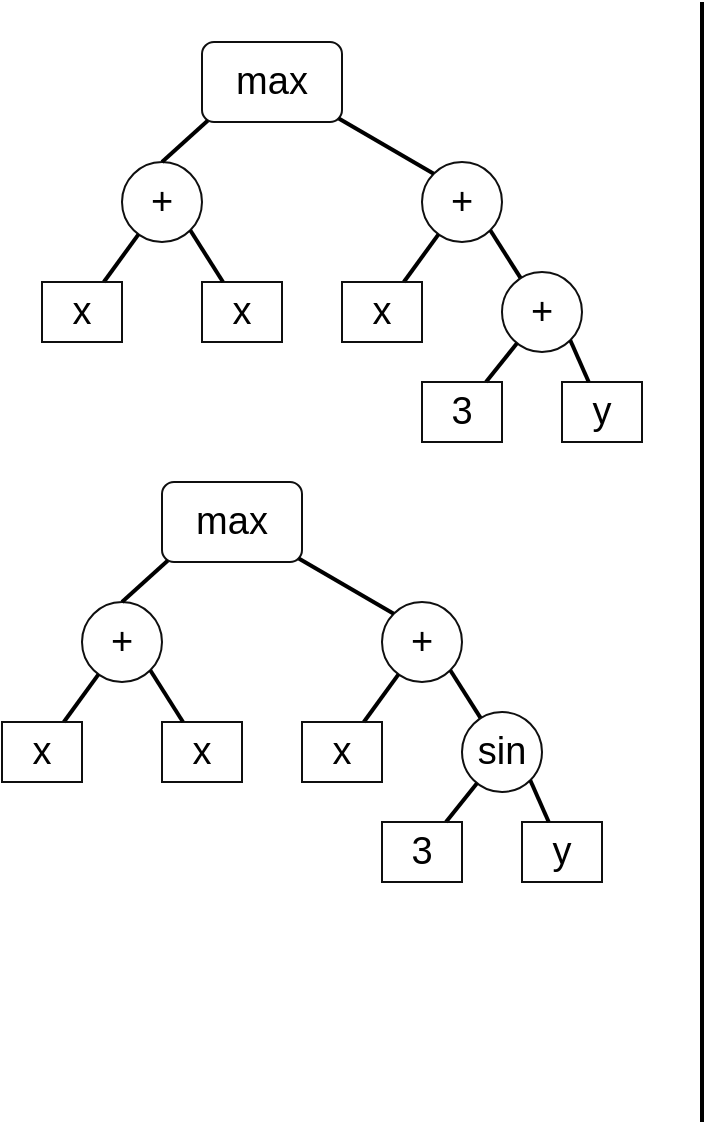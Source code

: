 <mxfile version="13.6.2" type="device"><diagram name="Page-1" id="97916047-d0de-89f5-080d-49f4d83e522f"><mxGraphModel dx="4074" dy="2151" grid="1" gridSize="10" guides="1" tooltips="1" connect="1" arrows="1" fold="1" page="1" pageScale="1.5" pageWidth="1169" pageHeight="827" background="#ffffff" math="0" shadow="0"><root><mxCell id="0"/><mxCell id="1" parent="0"/><mxCell id="tduD4phtHk4Li-9isEQu-180" value="max" style="rounded=1;whiteSpace=wrap;html=1;shadow=0;glass=0;sketch=0;strokeColor=#0F0F0F;fillColor=none;gradientColor=none;fontSize=19;align=center;" vertex="1" parent="1"><mxGeometry x="990" y="500" width="70" height="40" as="geometry"/></mxCell><mxCell id="tduD4phtHk4Li-9isEQu-181" value="+" style="ellipse;whiteSpace=wrap;html=1;aspect=fixed;rounded=0;shadow=0;glass=0;sketch=0;strokeColor=#0F0F0F;fillColor=none;gradientColor=none;fontSize=19;align=center;" vertex="1" parent="1"><mxGeometry x="950" y="560" width="40" height="40" as="geometry"/></mxCell><mxCell id="tduD4phtHk4Li-9isEQu-183" value="" style="endArrow=none;html=1;strokeColor=#000000;strokeWidth=2;fontSize=19;align=left;" edge="1" parent="1" source="tduD4phtHk4Li-9isEQu-184" target="tduD4phtHk4Li-9isEQu-181"><mxGeometry width="50" height="50" relative="1" as="geometry"><mxPoint x="827" y="570" as="sourcePoint"/><mxPoint x="877" y="520" as="targetPoint"/></mxGeometry></mxCell><mxCell id="tduD4phtHk4Li-9isEQu-184" value="x" style="rounded=0;whiteSpace=wrap;html=1;shadow=0;glass=0;sketch=0;strokeColor=#0F0F0F;fillColor=none;gradientColor=none;fontSize=19;align=center;" vertex="1" parent="1"><mxGeometry x="910" y="620" width="40" height="30" as="geometry"/></mxCell><mxCell id="tduD4phtHk4Li-9isEQu-185" value="x" style="rounded=0;whiteSpace=wrap;html=1;shadow=0;glass=0;sketch=0;strokeColor=#0F0F0F;fillColor=none;gradientColor=none;fontSize=19;align=center;" vertex="1" parent="1"><mxGeometry x="990" y="620" width="40" height="30" as="geometry"/></mxCell><mxCell id="tduD4phtHk4Li-9isEQu-190" value="" style="endArrow=none;html=1;strokeColor=#000000;strokeWidth=2;fontSize=19;align=left;entryX=1;entryY=1;entryDx=0;entryDy=0;" edge="1" parent="1" source="tduD4phtHk4Li-9isEQu-185" target="tduD4phtHk4Li-9isEQu-181"><mxGeometry width="50" height="50" relative="1" as="geometry"><mxPoint x="951.535" y="640" as="sourcePoint"/><mxPoint x="977.799" y="605.847" as="targetPoint"/></mxGeometry></mxCell><mxCell id="tduD4phtHk4Li-9isEQu-197" value="+" style="ellipse;whiteSpace=wrap;html=1;aspect=fixed;rounded=0;shadow=0;glass=0;sketch=0;strokeColor=#0F0F0F;fillColor=none;gradientColor=none;fontSize=19;align=center;" vertex="1" parent="1"><mxGeometry x="1100" y="560" width="40" height="40" as="geometry"/></mxCell><mxCell id="tduD4phtHk4Li-9isEQu-198" value="" style="endArrow=none;html=1;strokeColor=#000000;strokeWidth=2;fontSize=19;align=left;" edge="1" parent="1" source="tduD4phtHk4Li-9isEQu-199" target="tduD4phtHk4Li-9isEQu-197"><mxGeometry width="50" height="50" relative="1" as="geometry"><mxPoint x="997" y="570" as="sourcePoint"/><mxPoint x="1047" y="520" as="targetPoint"/></mxGeometry></mxCell><mxCell id="tduD4phtHk4Li-9isEQu-199" value="x" style="rounded=0;whiteSpace=wrap;html=1;shadow=0;glass=0;sketch=0;strokeColor=#0F0F0F;fillColor=none;gradientColor=none;fontSize=19;align=center;" vertex="1" parent="1"><mxGeometry x="1060" y="620" width="40" height="30" as="geometry"/></mxCell><mxCell id="tduD4phtHk4Li-9isEQu-201" value="" style="endArrow=none;html=1;strokeColor=#000000;strokeWidth=2;fontSize=19;align=left;entryX=1;entryY=1;entryDx=0;entryDy=0;" edge="1" parent="1" source="tduD4phtHk4Li-9isEQu-202" target="tduD4phtHk4Li-9isEQu-197"><mxGeometry width="50" height="50" relative="1" as="geometry"><mxPoint x="1176.812" y="619.964" as="sourcePoint"/><mxPoint x="1147.799" y="605.847" as="targetPoint"/></mxGeometry></mxCell><mxCell id="tduD4phtHk4Li-9isEQu-202" value="+" style="ellipse;whiteSpace=wrap;html=1;aspect=fixed;rounded=0;shadow=0;glass=0;sketch=0;strokeColor=#0F0F0F;fillColor=none;gradientColor=none;fontSize=19;align=center;" vertex="1" parent="1"><mxGeometry x="1140" y="615" width="40" height="40" as="geometry"/></mxCell><mxCell id="tduD4phtHk4Li-9isEQu-203" value="" style="endArrow=none;html=1;strokeColor=#000000;strokeWidth=2;fontSize=19;align=left;" edge="1" parent="1" source="tduD4phtHk4Li-9isEQu-204" target="tduD4phtHk4Li-9isEQu-202"><mxGeometry width="50" height="50" relative="1" as="geometry"><mxPoint x="1047" y="670" as="sourcePoint"/><mxPoint x="1097" y="620" as="targetPoint"/></mxGeometry></mxCell><mxCell id="tduD4phtHk4Li-9isEQu-204" value="3" style="rounded=0;whiteSpace=wrap;html=1;shadow=0;glass=0;sketch=0;strokeColor=#0F0F0F;fillColor=none;gradientColor=none;fontSize=19;align=center;" vertex="1" parent="1"><mxGeometry x="1100" y="670" width="40" height="30" as="geometry"/></mxCell><mxCell id="tduD4phtHk4Li-9isEQu-205" value="y" style="rounded=0;whiteSpace=wrap;html=1;shadow=0;glass=0;sketch=0;strokeColor=#0F0F0F;fillColor=none;gradientColor=none;fontSize=19;align=center;" vertex="1" parent="1"><mxGeometry x="1170" y="670" width="40" height="30" as="geometry"/></mxCell><mxCell id="tduD4phtHk4Li-9isEQu-206" value="" style="endArrow=none;html=1;strokeColor=#000000;strokeWidth=2;fontSize=19;align=left;entryX=1;entryY=1;entryDx=0;entryDy=0;" edge="1" parent="1" source="tduD4phtHk4Li-9isEQu-205" target="tduD4phtHk4Li-9isEQu-202"><mxGeometry width="50" height="50" relative="1" as="geometry"><mxPoint x="1171.535" y="740" as="sourcePoint"/><mxPoint x="1197.799" y="705.847" as="targetPoint"/></mxGeometry></mxCell><mxCell id="tduD4phtHk4Li-9isEQu-207" value="" style="endArrow=none;html=1;strokeColor=#000000;strokeWidth=2;fontSize=19;align=left;exitX=0.5;exitY=0;exitDx=0;exitDy=0;entryX=0.042;entryY=0.982;entryDx=0;entryDy=0;entryPerimeter=0;" edge="1" parent="1" source="tduD4phtHk4Li-9isEQu-181" target="tduD4phtHk4Li-9isEQu-180"><mxGeometry width="50" height="50" relative="1" as="geometry"><mxPoint x="1100" y="590" as="sourcePoint"/><mxPoint x="1150" y="540" as="targetPoint"/></mxGeometry></mxCell><mxCell id="tduD4phtHk4Li-9isEQu-208" value="" style="endArrow=none;html=1;strokeColor=#000000;strokeWidth=2;fontSize=19;align=left;exitX=0;exitY=0;exitDx=0;exitDy=0;entryX=0.977;entryY=0.956;entryDx=0;entryDy=0;entryPerimeter=0;" edge="1" parent="1" source="tduD4phtHk4Li-9isEQu-197" target="tduD4phtHk4Li-9isEQu-180"><mxGeometry width="50" height="50" relative="1" as="geometry"><mxPoint x="980" y="570" as="sourcePoint"/><mxPoint x="1060" y="550" as="targetPoint"/></mxGeometry></mxCell><mxCell id="tduD4phtHk4Li-9isEQu-211" value="" style="endArrow=none;html=1;strokeColor=#000000;strokeWidth=2;fontSize=17;align=left;" edge="1" parent="1"><mxGeometry width="50" height="50" relative="1" as="geometry"><mxPoint x="1240" y="1040" as="sourcePoint"/><mxPoint x="1240" y="480" as="targetPoint"/></mxGeometry></mxCell><mxCell id="tduD4phtHk4Li-9isEQu-212" value="max" style="rounded=1;whiteSpace=wrap;html=1;shadow=0;glass=0;sketch=0;strokeColor=#0F0F0F;fillColor=none;gradientColor=none;fontSize=19;align=center;" vertex="1" parent="1"><mxGeometry x="970" y="720" width="70" height="40" as="geometry"/></mxCell><mxCell id="tduD4phtHk4Li-9isEQu-213" value="+" style="ellipse;whiteSpace=wrap;html=1;aspect=fixed;rounded=0;shadow=0;glass=0;sketch=0;strokeColor=#0F0F0F;fillColor=none;gradientColor=none;fontSize=19;align=center;" vertex="1" parent="1"><mxGeometry x="930" y="780" width="40" height="40" as="geometry"/></mxCell><mxCell id="tduD4phtHk4Li-9isEQu-214" value="" style="endArrow=none;html=1;strokeColor=#000000;strokeWidth=2;fontSize=19;align=left;" edge="1" parent="1" source="tduD4phtHk4Li-9isEQu-215" target="tduD4phtHk4Li-9isEQu-213"><mxGeometry width="50" height="50" relative="1" as="geometry"><mxPoint x="807" y="790" as="sourcePoint"/><mxPoint x="857" y="740" as="targetPoint"/></mxGeometry></mxCell><mxCell id="tduD4phtHk4Li-9isEQu-215" value="x" style="rounded=0;whiteSpace=wrap;html=1;shadow=0;glass=0;sketch=0;strokeColor=#0F0F0F;fillColor=none;gradientColor=none;fontSize=19;align=center;" vertex="1" parent="1"><mxGeometry x="890" y="840" width="40" height="30" as="geometry"/></mxCell><mxCell id="tduD4phtHk4Li-9isEQu-216" value="x" style="rounded=0;whiteSpace=wrap;html=1;shadow=0;glass=0;sketch=0;strokeColor=#0F0F0F;fillColor=none;gradientColor=none;fontSize=19;align=center;" vertex="1" parent="1"><mxGeometry x="970" y="840" width="40" height="30" as="geometry"/></mxCell><mxCell id="tduD4phtHk4Li-9isEQu-217" value="" style="endArrow=none;html=1;strokeColor=#000000;strokeWidth=2;fontSize=19;align=left;entryX=1;entryY=1;entryDx=0;entryDy=0;" edge="1" parent="1" source="tduD4phtHk4Li-9isEQu-216" target="tduD4phtHk4Li-9isEQu-213"><mxGeometry width="50" height="50" relative="1" as="geometry"><mxPoint x="931.535" y="860" as="sourcePoint"/><mxPoint x="957.799" y="825.847" as="targetPoint"/></mxGeometry></mxCell><mxCell id="tduD4phtHk4Li-9isEQu-218" value="+" style="ellipse;whiteSpace=wrap;html=1;aspect=fixed;rounded=0;shadow=0;glass=0;sketch=0;strokeColor=#0F0F0F;fillColor=none;gradientColor=none;fontSize=19;align=center;" vertex="1" parent="1"><mxGeometry x="1080" y="780" width="40" height="40" as="geometry"/></mxCell><mxCell id="tduD4phtHk4Li-9isEQu-219" value="" style="endArrow=none;html=1;strokeColor=#000000;strokeWidth=2;fontSize=19;align=left;" edge="1" parent="1" source="tduD4phtHk4Li-9isEQu-220" target="tduD4phtHk4Li-9isEQu-218"><mxGeometry width="50" height="50" relative="1" as="geometry"><mxPoint x="977" y="790" as="sourcePoint"/><mxPoint x="1027" y="740" as="targetPoint"/></mxGeometry></mxCell><mxCell id="tduD4phtHk4Li-9isEQu-220" value="x" style="rounded=0;whiteSpace=wrap;html=1;shadow=0;glass=0;sketch=0;strokeColor=#0F0F0F;fillColor=none;gradientColor=none;fontSize=19;align=center;" vertex="1" parent="1"><mxGeometry x="1040" y="840" width="40" height="30" as="geometry"/></mxCell><mxCell id="tduD4phtHk4Li-9isEQu-221" value="" style="endArrow=none;html=1;strokeColor=#000000;strokeWidth=2;fontSize=19;align=left;entryX=1;entryY=1;entryDx=0;entryDy=0;" edge="1" parent="1" source="tduD4phtHk4Li-9isEQu-222" target="tduD4phtHk4Li-9isEQu-218"><mxGeometry width="50" height="50" relative="1" as="geometry"><mxPoint x="1156.812" y="839.964" as="sourcePoint"/><mxPoint x="1127.799" y="825.847" as="targetPoint"/></mxGeometry></mxCell><mxCell id="tduD4phtHk4Li-9isEQu-222" value="sin" style="ellipse;whiteSpace=wrap;html=1;aspect=fixed;rounded=0;shadow=0;glass=0;sketch=0;strokeColor=#0F0F0F;fillColor=none;gradientColor=none;fontSize=19;align=center;" vertex="1" parent="1"><mxGeometry x="1120" y="835" width="40" height="40" as="geometry"/></mxCell><mxCell id="tduD4phtHk4Li-9isEQu-223" value="" style="endArrow=none;html=1;strokeColor=#000000;strokeWidth=2;fontSize=19;align=left;" edge="1" parent="1" source="tduD4phtHk4Li-9isEQu-224" target="tduD4phtHk4Li-9isEQu-222"><mxGeometry width="50" height="50" relative="1" as="geometry"><mxPoint x="1027" y="890" as="sourcePoint"/><mxPoint x="1077" y="840" as="targetPoint"/></mxGeometry></mxCell><mxCell id="tduD4phtHk4Li-9isEQu-224" value="3" style="rounded=0;whiteSpace=wrap;html=1;shadow=0;glass=0;sketch=0;strokeColor=#0F0F0F;fillColor=none;gradientColor=none;fontSize=19;align=center;" vertex="1" parent="1"><mxGeometry x="1080" y="890" width="40" height="30" as="geometry"/></mxCell><mxCell id="tduD4phtHk4Li-9isEQu-225" value="y" style="rounded=0;whiteSpace=wrap;html=1;shadow=0;glass=0;sketch=0;strokeColor=#0F0F0F;fillColor=none;gradientColor=none;fontSize=19;align=center;" vertex="1" parent="1"><mxGeometry x="1150" y="890" width="40" height="30" as="geometry"/></mxCell><mxCell id="tduD4phtHk4Li-9isEQu-226" value="" style="endArrow=none;html=1;strokeColor=#000000;strokeWidth=2;fontSize=19;align=left;entryX=1;entryY=1;entryDx=0;entryDy=0;" edge="1" parent="1" source="tduD4phtHk4Li-9isEQu-225" target="tduD4phtHk4Li-9isEQu-222"><mxGeometry width="50" height="50" relative="1" as="geometry"><mxPoint x="1151.535" y="960" as="sourcePoint"/><mxPoint x="1177.799" y="925.847" as="targetPoint"/></mxGeometry></mxCell><mxCell id="tduD4phtHk4Li-9isEQu-227" value="" style="endArrow=none;html=1;strokeColor=#000000;strokeWidth=2;fontSize=19;align=left;exitX=0.5;exitY=0;exitDx=0;exitDy=0;entryX=0.042;entryY=0.982;entryDx=0;entryDy=0;entryPerimeter=0;" edge="1" parent="1" source="tduD4phtHk4Li-9isEQu-213" target="tduD4phtHk4Li-9isEQu-212"><mxGeometry width="50" height="50" relative="1" as="geometry"><mxPoint x="1080" y="810" as="sourcePoint"/><mxPoint x="1130" y="760" as="targetPoint"/></mxGeometry></mxCell><mxCell id="tduD4phtHk4Li-9isEQu-228" value="" style="endArrow=none;html=1;strokeColor=#000000;strokeWidth=2;fontSize=19;align=left;exitX=0;exitY=0;exitDx=0;exitDy=0;entryX=0.977;entryY=0.956;entryDx=0;entryDy=0;entryPerimeter=0;" edge="1" parent="1" source="tduD4phtHk4Li-9isEQu-218" target="tduD4phtHk4Li-9isEQu-212"><mxGeometry width="50" height="50" relative="1" as="geometry"><mxPoint x="960" y="790" as="sourcePoint"/><mxPoint x="1040" y="770" as="targetPoint"/></mxGeometry></mxCell></root></mxGraphModel></diagram></mxfile>